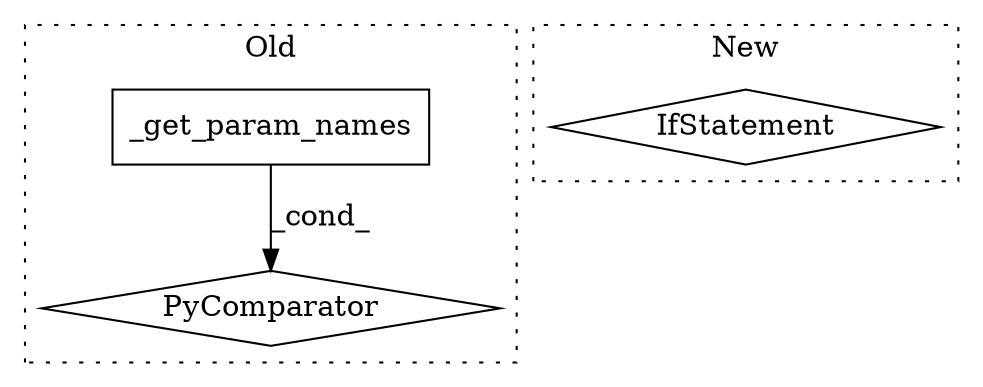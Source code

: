 digraph G {
subgraph cluster0 {
1 [label="_get_param_names" a="32" s="9139" l="18" shape="box"];
3 [label="PyComparator" a="113" s="9127" l="52" shape="diamond"];
label = "Old";
style="dotted";
}
subgraph cluster1 {
2 [label="IfStatement" a="25" s="9738,9764" l="12,2" shape="diamond"];
label = "New";
style="dotted";
}
1 -> 3 [label="_cond_"];
}
